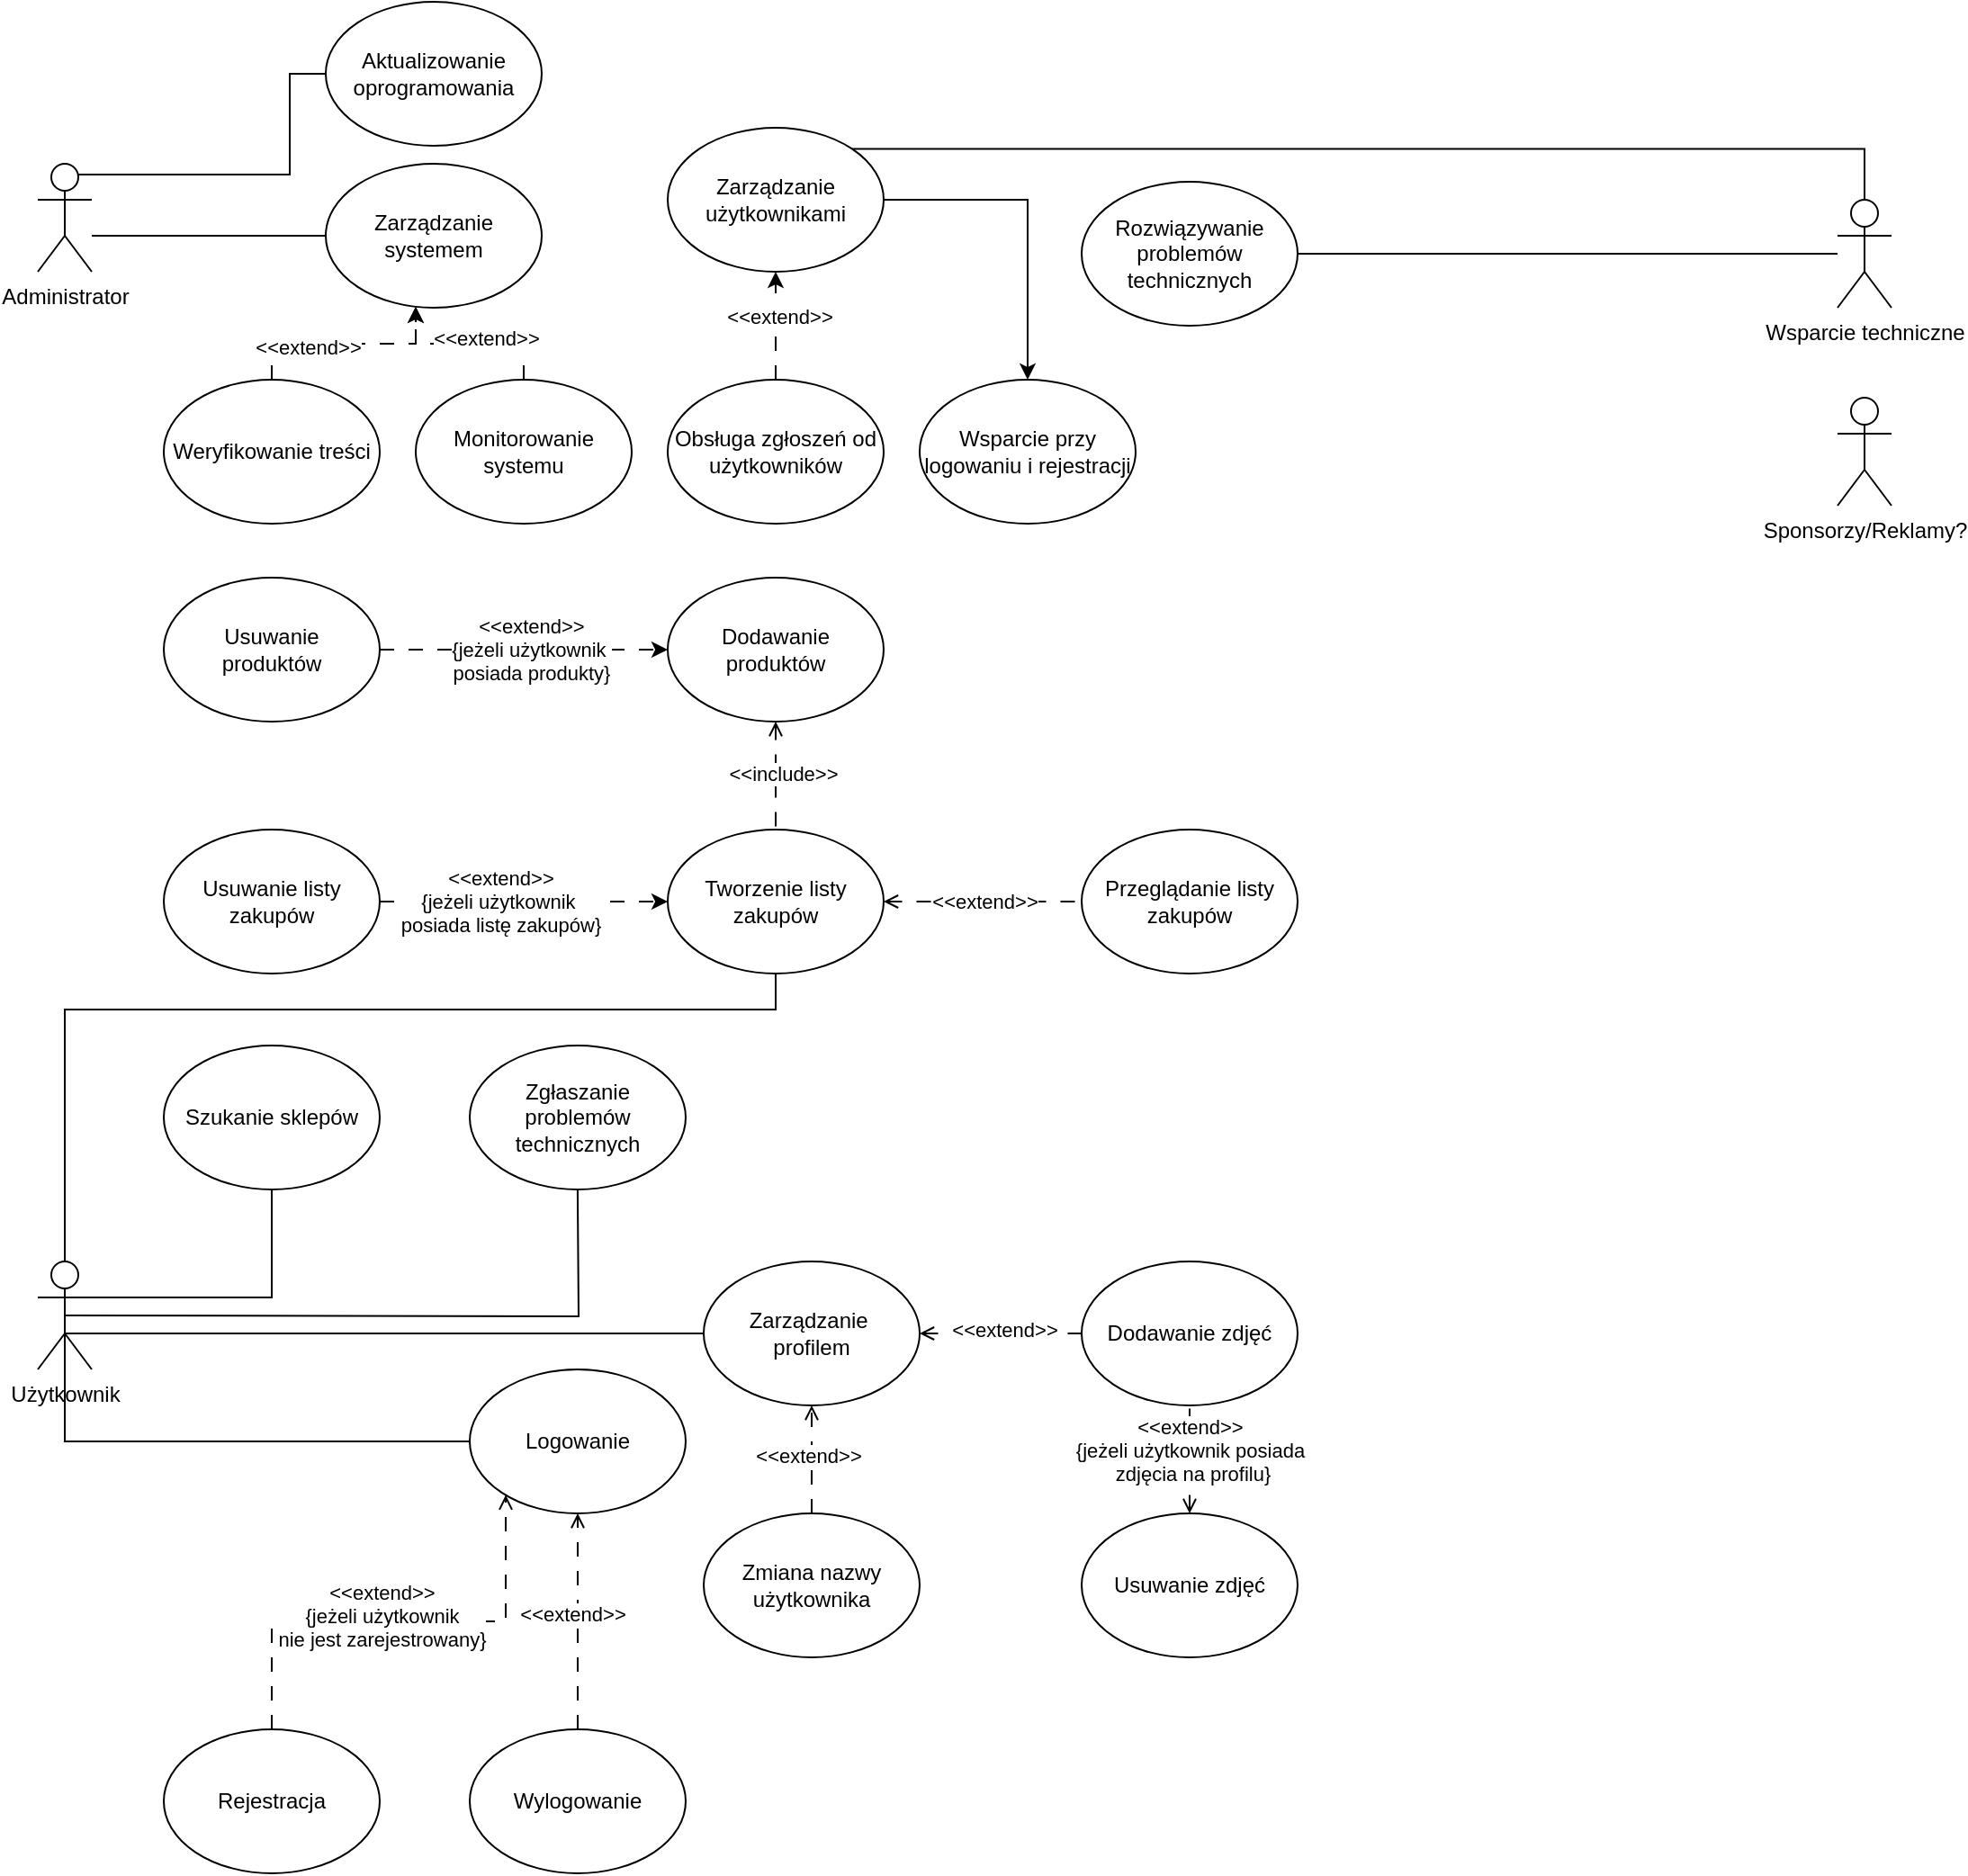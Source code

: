 <mxfile version="24.3.1" type="github">
  <diagram name="Page-1" id="LEZbWoxVUDS4-kTCrXxD">
    <mxGraphModel dx="472" dy="781" grid="1" gridSize="10" guides="1" tooltips="1" connect="1" arrows="1" fold="1" page="1" pageScale="1" pageWidth="850" pageHeight="1100" math="0" shadow="0">
      <root>
        <mxCell id="0" />
        <mxCell id="1" parent="0" />
        <mxCell id="e0XvPMYwWgMYgYlpoTrx-16" value="" style="edgeStyle=orthogonalEdgeStyle;rounded=0;orthogonalLoop=1;jettySize=auto;html=1;startArrow=none;startFill=0;endArrow=none;endFill=0;" parent="1" source="K87021AXg9v8rqYW4FeP-1" target="e0XvPMYwWgMYgYlpoTrx-7" edge="1">
          <mxGeometry relative="1" as="geometry">
            <Array as="points">
              <mxPoint x="90" y="160" />
              <mxPoint x="90" y="160" />
            </Array>
          </mxGeometry>
        </mxCell>
        <mxCell id="e0XvPMYwWgMYgYlpoTrx-17" style="edgeStyle=orthogonalEdgeStyle;rounded=0;orthogonalLoop=1;jettySize=auto;html=1;exitX=0.75;exitY=0.1;exitDx=0;exitDy=0;exitPerimeter=0;entryX=0;entryY=0.5;entryDx=0;entryDy=0;endArrow=none;endFill=0;" parent="1" source="K87021AXg9v8rqYW4FeP-1" target="K87021AXg9v8rqYW4FeP-9" edge="1">
          <mxGeometry relative="1" as="geometry">
            <Array as="points">
              <mxPoint x="170" y="126" />
              <mxPoint x="170" y="70" />
            </Array>
          </mxGeometry>
        </mxCell>
        <mxCell id="K87021AXg9v8rqYW4FeP-1" value="&lt;div&gt;Administrator&lt;/div&gt;" style="shape=umlActor;verticalLabelPosition=bottom;verticalAlign=top;html=1;outlineConnect=0;" parent="1" vertex="1">
          <mxGeometry x="30" y="120" width="30" height="60" as="geometry" />
        </mxCell>
        <mxCell id="e0XvPMYwWgMYgYlpoTrx-27" style="edgeStyle=orthogonalEdgeStyle;rounded=0;orthogonalLoop=1;jettySize=auto;html=1;endArrow=open;endFill=0;startArrow=none;startFill=0;dashed=1;dashPattern=8 8;" parent="1" source="e0XvPMYwWgMYgYlpoTrx-4" target="e0XvPMYwWgMYgYlpoTrx-3" edge="1">
          <mxGeometry relative="1" as="geometry">
            <Array as="points">
              <mxPoint x="160" y="930" />
              <mxPoint x="290" y="930" />
            </Array>
          </mxGeometry>
        </mxCell>
        <mxCell id="e0XvPMYwWgMYgYlpoTrx-53" value="&lt;div&gt;&amp;lt;&amp;lt;extend&amp;gt;&amp;gt;&lt;/div&gt;&lt;div&gt;{jeżeli użytkownik&lt;/div&gt;&lt;div&gt;nie jest zarejestrowany}&lt;/div&gt;" style="edgeLabel;html=1;align=center;verticalAlign=middle;resizable=0;points=[];" parent="e0XvPMYwWgMYgYlpoTrx-27" vertex="1" connectable="0">
          <mxGeometry x="0.123" y="3" relative="1" as="geometry">
            <mxPoint x="-25" as="offset" />
          </mxGeometry>
        </mxCell>
        <mxCell id="e0XvPMYwWgMYgYlpoTrx-74" style="edgeStyle=orthogonalEdgeStyle;rounded=0;orthogonalLoop=1;jettySize=auto;html=1;exitX=0.5;exitY=0.5;exitDx=0;exitDy=0;exitPerimeter=0;entryX=0;entryY=0.5;entryDx=0;entryDy=0;endArrow=none;endFill=0;" parent="1" source="K87021AXg9v8rqYW4FeP-2" target="e0XvPMYwWgMYgYlpoTrx-43" edge="1">
          <mxGeometry relative="1" as="geometry">
            <Array as="points">
              <mxPoint x="45" y="770" />
            </Array>
          </mxGeometry>
        </mxCell>
        <mxCell id="e0XvPMYwWgMYgYlpoTrx-75" style="edgeStyle=orthogonalEdgeStyle;rounded=0;orthogonalLoop=1;jettySize=auto;html=1;exitX=0.5;exitY=0.5;exitDx=0;exitDy=0;exitPerimeter=0;entryX=0.5;entryY=1;entryDx=0;entryDy=0;endArrow=none;endFill=0;" parent="1" source="K87021AXg9v8rqYW4FeP-2" target="e0XvPMYwWgMYgYlpoTrx-5" edge="1">
          <mxGeometry relative="1" as="geometry">
            <Array as="points">
              <mxPoint x="45" y="750" />
              <mxPoint x="160" y="750" />
            </Array>
          </mxGeometry>
        </mxCell>
        <mxCell id="e0XvPMYwWgMYgYlpoTrx-76" style="edgeStyle=orthogonalEdgeStyle;rounded=0;orthogonalLoop=1;jettySize=auto;html=1;exitX=0.5;exitY=0.5;exitDx=0;exitDy=0;exitPerimeter=0;entryX=0.5;entryY=1;entryDx=0;entryDy=0;endArrow=none;endFill=0;" parent="1" edge="1">
          <mxGeometry relative="1" as="geometry">
            <mxPoint x="44.95" y="760" as="sourcePoint" />
            <mxPoint x="329.95" y="690" as="targetPoint" />
          </mxGeometry>
        </mxCell>
        <mxCell id="K87021AXg9v8rqYW4FeP-2" value="&lt;div&gt;Użytkownik&lt;/div&gt;" style="shape=umlActor;verticalLabelPosition=bottom;verticalAlign=top;html=1;outlineConnect=0;" parent="1" vertex="1">
          <mxGeometry x="30" y="730" width="30" height="60" as="geometry" />
        </mxCell>
        <mxCell id="K87021AXg9v8rqYW4FeP-9" value="&lt;div&gt;Aktualizowanie oprogramowania&lt;/div&gt;" style="ellipse;whiteSpace=wrap;html=1;" parent="1" vertex="1">
          <mxGeometry x="190" y="30" width="120" height="80" as="geometry" />
        </mxCell>
        <mxCell id="K87021AXg9v8rqYW4FeP-10" value="Przeglądanie listy zakupów" style="ellipse;whiteSpace=wrap;html=1;" parent="1" vertex="1">
          <mxGeometry x="610" y="490" width="120" height="80" as="geometry" />
        </mxCell>
        <mxCell id="e0XvPMYwWgMYgYlpoTrx-30" style="edgeStyle=orthogonalEdgeStyle;rounded=0;orthogonalLoop=1;jettySize=auto;html=1;entryX=0;entryY=0.5;entryDx=0;entryDy=0;exitX=1;exitY=0.5;exitDx=0;exitDy=0;startArrow=open;startFill=0;endArrow=none;endFill=0;dashed=1;dashPattern=8 8;" parent="1" source="e0XvPMYwWgMYgYlpoTrx-1" target="K87021AXg9v8rqYW4FeP-10" edge="1">
          <mxGeometry relative="1" as="geometry">
            <mxPoint x="450" y="550" as="sourcePoint" />
            <mxPoint x="370" y="410" as="targetPoint" />
            <Array as="points" />
          </mxGeometry>
        </mxCell>
        <mxCell id="e0XvPMYwWgMYgYlpoTrx-71" value="&amp;lt;&amp;lt;extend&amp;gt;&amp;gt;" style="edgeLabel;html=1;align=center;verticalAlign=middle;resizable=0;points=[];" parent="e0XvPMYwWgMYgYlpoTrx-30" vertex="1" connectable="0">
          <mxGeometry x="0.499" y="-2" relative="1" as="geometry">
            <mxPoint x="-27" y="-2" as="offset" />
          </mxGeometry>
        </mxCell>
        <mxCell id="e0XvPMYwWgMYgYlpoTrx-1" value="Tworzenie listy zakupów" style="ellipse;whiteSpace=wrap;html=1;" parent="1" vertex="1">
          <mxGeometry x="380" y="490" width="120" height="80" as="geometry" />
        </mxCell>
        <mxCell id="e0XvPMYwWgMYgYlpoTrx-2" value="&lt;div&gt;Dodawanie zdjęć&lt;/div&gt;" style="ellipse;whiteSpace=wrap;html=1;" parent="1" vertex="1">
          <mxGeometry x="610" y="730" width="120" height="80" as="geometry" />
        </mxCell>
        <mxCell id="e0XvPMYwWgMYgYlpoTrx-3" value="&lt;div&gt;Logowanie&lt;/div&gt;" style="ellipse;whiteSpace=wrap;html=1;" parent="1" vertex="1">
          <mxGeometry x="270" y="790" width="120" height="80" as="geometry" />
        </mxCell>
        <mxCell id="e0XvPMYwWgMYgYlpoTrx-28" value="" style="edgeStyle=orthogonalEdgeStyle;rounded=0;orthogonalLoop=1;jettySize=auto;html=1;exitX=0.5;exitY=0.5;exitDx=0;exitDy=0;exitPerimeter=0;endArrow=none;endFill=0;" parent="1" source="K87021AXg9v8rqYW4FeP-2" target="e0XvPMYwWgMYgYlpoTrx-3" edge="1">
          <mxGeometry relative="1" as="geometry">
            <Array as="points">
              <mxPoint x="45" y="830" />
              <mxPoint x="330" y="830" />
            </Array>
          </mxGeometry>
        </mxCell>
        <mxCell id="e0XvPMYwWgMYgYlpoTrx-4" value="&lt;div&gt;Rejestracja&lt;/div&gt;" style="ellipse;whiteSpace=wrap;html=1;" parent="1" vertex="1">
          <mxGeometry x="100" y="990" width="120" height="80" as="geometry" />
        </mxCell>
        <mxCell id="e0XvPMYwWgMYgYlpoTrx-5" value="Szukanie sklepów" style="ellipse;whiteSpace=wrap;html=1;" parent="1" vertex="1">
          <mxGeometry x="100" y="610" width="120" height="80" as="geometry" />
        </mxCell>
        <mxCell id="e0XvPMYwWgMYgYlpoTrx-36" value="" style="edgeStyle=orthogonalEdgeStyle;rounded=0;orthogonalLoop=1;jettySize=auto;html=1;" parent="1" source="e0XvPMYwWgMYgYlpoTrx-6" target="e0XvPMYwWgMYgYlpoTrx-33" edge="1">
          <mxGeometry relative="1" as="geometry" />
        </mxCell>
        <mxCell id="e0XvPMYwWgMYgYlpoTrx-6" value="Zarządzanie użytkownikami" style="ellipse;whiteSpace=wrap;html=1;" parent="1" vertex="1">
          <mxGeometry x="380" y="100" width="120" height="80" as="geometry" />
        </mxCell>
        <mxCell id="e0XvPMYwWgMYgYlpoTrx-7" value="Zarządzanie systemem" style="ellipse;whiteSpace=wrap;html=1;" parent="1" vertex="1">
          <mxGeometry x="190" y="120" width="120" height="80" as="geometry" />
        </mxCell>
        <mxCell id="e0XvPMYwWgMYgYlpoTrx-18" value="" style="edgeStyle=orthogonalEdgeStyle;rounded=0;orthogonalLoop=1;jettySize=auto;html=1;dashed=1;dashPattern=8 8;" parent="1" source="e0XvPMYwWgMYgYlpoTrx-8" target="e0XvPMYwWgMYgYlpoTrx-7" edge="1">
          <mxGeometry relative="1" as="geometry">
            <Array as="points">
              <mxPoint x="160" y="220" />
              <mxPoint x="240" y="220" />
            </Array>
          </mxGeometry>
        </mxCell>
        <mxCell id="Vl1ABShufQXzU-Sie8y4-1" value="&amp;lt;&amp;lt;extend&amp;gt;&amp;gt;" style="edgeLabel;html=1;align=center;verticalAlign=middle;resizable=0;points=[];" vertex="1" connectable="0" parent="e0XvPMYwWgMYgYlpoTrx-18">
          <mxGeometry x="-0.339" y="-2" relative="1" as="geometry">
            <mxPoint as="offset" />
          </mxGeometry>
        </mxCell>
        <mxCell id="e0XvPMYwWgMYgYlpoTrx-8" value="Weryfikowanie treści" style="ellipse;whiteSpace=wrap;html=1;" parent="1" vertex="1">
          <mxGeometry x="100" y="240" width="120" height="80" as="geometry" />
        </mxCell>
        <mxCell id="e0XvPMYwWgMYgYlpoTrx-20" style="edgeStyle=orthogonalEdgeStyle;rounded=0;orthogonalLoop=1;jettySize=auto;html=1;endArrow=none;endFill=0;" parent="1" source="e0XvPMYwWgMYgYlpoTrx-9" target="e0XvPMYwWgMYgYlpoTrx-12" edge="1">
          <mxGeometry relative="1" as="geometry" />
        </mxCell>
        <mxCell id="e0XvPMYwWgMYgYlpoTrx-77" style="edgeStyle=orthogonalEdgeStyle;rounded=0;orthogonalLoop=1;jettySize=auto;html=1;exitX=0.5;exitY=0;exitDx=0;exitDy=0;exitPerimeter=0;entryX=1;entryY=0;entryDx=0;entryDy=0;endArrow=none;endFill=0;" parent="1" source="e0XvPMYwWgMYgYlpoTrx-9" target="e0XvPMYwWgMYgYlpoTrx-6" edge="1">
          <mxGeometry relative="1" as="geometry" />
        </mxCell>
        <mxCell id="e0XvPMYwWgMYgYlpoTrx-9" value="&lt;div&gt;Wsparcie techniczne&lt;/div&gt;" style="shape=umlActor;verticalLabelPosition=bottom;verticalAlign=top;html=1;outlineConnect=0;" parent="1" vertex="1">
          <mxGeometry x="1030" y="140" width="30" height="60" as="geometry" />
        </mxCell>
        <mxCell id="e0XvPMYwWgMYgYlpoTrx-10" value="&lt;div&gt;Sponsorzy/Reklamy?&lt;/div&gt;" style="shape=umlActor;verticalLabelPosition=bottom;verticalAlign=top;html=1;outlineConnect=0;" parent="1" vertex="1">
          <mxGeometry x="1030" y="250" width="30" height="60" as="geometry" />
        </mxCell>
        <mxCell id="e0XvPMYwWgMYgYlpoTrx-21" value="" style="edgeStyle=orthogonalEdgeStyle;rounded=0;orthogonalLoop=1;jettySize=auto;html=1;dashed=1;dashPattern=8 8;" parent="1" source="e0XvPMYwWgMYgYlpoTrx-11" target="e0XvPMYwWgMYgYlpoTrx-6" edge="1">
          <mxGeometry relative="1" as="geometry" />
        </mxCell>
        <mxCell id="Vl1ABShufQXzU-Sie8y4-2" value="&amp;lt;&amp;lt;extend&amp;gt;&amp;gt;" style="edgeLabel;html=1;align=center;verticalAlign=middle;resizable=0;points=[];" vertex="1" connectable="0" parent="e0XvPMYwWgMYgYlpoTrx-21">
          <mxGeometry x="0.167" y="-2" relative="1" as="geometry">
            <mxPoint as="offset" />
          </mxGeometry>
        </mxCell>
        <mxCell id="e0XvPMYwWgMYgYlpoTrx-11" value="Obsługa zgłoszeń od użytkowników" style="ellipse;whiteSpace=wrap;html=1;" parent="1" vertex="1">
          <mxGeometry x="380" y="240" width="120" height="80" as="geometry" />
        </mxCell>
        <mxCell id="e0XvPMYwWgMYgYlpoTrx-12" value="Rozwiązywanie problemów technicznych" style="ellipse;whiteSpace=wrap;html=1;" parent="1" vertex="1">
          <mxGeometry x="610" y="130" width="120" height="80" as="geometry" />
        </mxCell>
        <mxCell id="e0XvPMYwWgMYgYlpoTrx-33" value="Wsparcie przy logowaniu i rejestracji" style="ellipse;whiteSpace=wrap;html=1;" parent="1" vertex="1">
          <mxGeometry x="520" y="240" width="120" height="80" as="geometry" />
        </mxCell>
        <mxCell id="e0XvPMYwWgMYgYlpoTrx-37" value="Zgłaszanie problemów technicznych" style="ellipse;whiteSpace=wrap;html=1;" parent="1" vertex="1">
          <mxGeometry x="270" y="610" width="120" height="80" as="geometry" />
        </mxCell>
        <mxCell id="e0XvPMYwWgMYgYlpoTrx-40" value="" style="edgeStyle=orthogonalEdgeStyle;rounded=0;orthogonalLoop=1;jettySize=auto;html=1;dashed=1;dashPattern=8 8;" parent="1" source="e0XvPMYwWgMYgYlpoTrx-39" target="e0XvPMYwWgMYgYlpoTrx-1" edge="1">
          <mxGeometry relative="1" as="geometry" />
        </mxCell>
        <mxCell id="e0XvPMYwWgMYgYlpoTrx-65" value="&lt;div&gt;&amp;lt;&amp;lt;extend&amp;gt;&amp;gt;&lt;/div&gt;&lt;div&gt;{jeżeli użytkownik&amp;nbsp;&lt;/div&gt;&lt;div&gt;posiada listę zakupów}&lt;br&gt;&lt;/div&gt;" style="edgeLabel;html=1;align=center;verticalAlign=middle;resizable=0;points=[];" parent="e0XvPMYwWgMYgYlpoTrx-40" vertex="1" connectable="0">
          <mxGeometry x="-0.279" relative="1" as="geometry">
            <mxPoint x="9" as="offset" />
          </mxGeometry>
        </mxCell>
        <mxCell id="e0XvPMYwWgMYgYlpoTrx-39" value="Usuwanie listy zakupów" style="ellipse;whiteSpace=wrap;html=1;" parent="1" vertex="1">
          <mxGeometry x="100" y="490" width="120" height="80" as="geometry" />
        </mxCell>
        <mxCell id="e0XvPMYwWgMYgYlpoTrx-42" style="edgeStyle=orthogonalEdgeStyle;rounded=0;orthogonalLoop=1;jettySize=auto;html=1;startArrow=open;startFill=0;endArrow=none;endFill=0;dashed=1;dashPattern=8 8;" parent="1" source="e0XvPMYwWgMYgYlpoTrx-41" target="e0XvPMYwWgMYgYlpoTrx-1" edge="1">
          <mxGeometry relative="1" as="geometry">
            <Array as="points" />
          </mxGeometry>
        </mxCell>
        <mxCell id="e0XvPMYwWgMYgYlpoTrx-72" value="&amp;lt;&amp;lt;include&amp;gt;&amp;gt;" style="edgeLabel;html=1;align=center;verticalAlign=middle;resizable=0;points=[];" parent="e0XvPMYwWgMYgYlpoTrx-42" vertex="1" connectable="0">
          <mxGeometry x="-0.041" y="4" relative="1" as="geometry">
            <mxPoint as="offset" />
          </mxGeometry>
        </mxCell>
        <mxCell id="e0XvPMYwWgMYgYlpoTrx-41" value="Dodawanie produktów" style="ellipse;whiteSpace=wrap;html=1;" parent="1" vertex="1">
          <mxGeometry x="380" y="350" width="120" height="80" as="geometry" />
        </mxCell>
        <mxCell id="e0XvPMYwWgMYgYlpoTrx-44" value="" style="edgeStyle=orthogonalEdgeStyle;rounded=0;orthogonalLoop=1;jettySize=auto;html=1;startArrow=open;startFill=0;endArrow=none;endFill=0;dashed=1;dashPattern=8 8;" parent="1" source="e0XvPMYwWgMYgYlpoTrx-43" target="e0XvPMYwWgMYgYlpoTrx-2" edge="1">
          <mxGeometry relative="1" as="geometry" />
        </mxCell>
        <mxCell id="Vl1ABShufQXzU-Sie8y4-8" value="&amp;lt;&amp;lt;extend&amp;gt;&amp;gt;" style="edgeLabel;html=1;align=center;verticalAlign=middle;resizable=0;points=[];" vertex="1" connectable="0" parent="e0XvPMYwWgMYgYlpoTrx-44">
          <mxGeometry x="0.044" y="2" relative="1" as="geometry">
            <mxPoint as="offset" />
          </mxGeometry>
        </mxCell>
        <mxCell id="e0XvPMYwWgMYgYlpoTrx-43" value="&lt;div&gt;Zarządzanie&amp;nbsp;&lt;/div&gt;&lt;div&gt;profilem&lt;/div&gt;" style="ellipse;whiteSpace=wrap;html=1;" parent="1" vertex="1">
          <mxGeometry x="400" y="730" width="120" height="80" as="geometry" />
        </mxCell>
        <mxCell id="e0XvPMYwWgMYgYlpoTrx-48" value="" style="edgeStyle=orthogonalEdgeStyle;rounded=0;orthogonalLoop=1;jettySize=auto;html=1;endArrow=open;endFill=0;startArrow=none;startFill=0;dashed=1;dashPattern=8 8;" parent="1" source="e0XvPMYwWgMYgYlpoTrx-47" target="e0XvPMYwWgMYgYlpoTrx-43" edge="1">
          <mxGeometry relative="1" as="geometry" />
        </mxCell>
        <mxCell id="e0XvPMYwWgMYgYlpoTrx-62" value="&lt;div&gt;&amp;lt;&amp;lt;extend&amp;gt;&amp;gt;&lt;/div&gt;" style="edgeLabel;html=1;align=center;verticalAlign=middle;resizable=0;points=[];" parent="e0XvPMYwWgMYgYlpoTrx-48" vertex="1" connectable="0">
          <mxGeometry x="0.078" y="2" relative="1" as="geometry">
            <mxPoint as="offset" />
          </mxGeometry>
        </mxCell>
        <mxCell id="e0XvPMYwWgMYgYlpoTrx-47" value="&lt;div&gt;Zmiana nazwy użytkownika&lt;/div&gt;" style="ellipse;whiteSpace=wrap;html=1;" parent="1" vertex="1">
          <mxGeometry x="400" y="870" width="120" height="80" as="geometry" />
        </mxCell>
        <mxCell id="e0XvPMYwWgMYgYlpoTrx-50" value="" style="edgeStyle=orthogonalEdgeStyle;rounded=0;orthogonalLoop=1;jettySize=auto;html=1;startArrow=none;startFill=0;endArrow=open;endFill=0;dashed=1;dashPattern=8 8;exitX=0.5;exitY=0;exitDx=0;exitDy=0;" parent="1" source="e0XvPMYwWgMYgYlpoTrx-49" edge="1">
          <mxGeometry relative="1" as="geometry">
            <mxPoint x="330" y="870" as="targetPoint" />
            <Array as="points">
              <mxPoint x="330" y="890" />
              <mxPoint x="330" y="890" />
            </Array>
          </mxGeometry>
        </mxCell>
        <mxCell id="e0XvPMYwWgMYgYlpoTrx-60" value="&lt;div&gt;&amp;lt;&amp;lt;extend&amp;gt;&amp;gt;&lt;/div&gt;" style="edgeLabel;html=1;align=center;verticalAlign=middle;resizable=0;points=[];" parent="e0XvPMYwWgMYgYlpoTrx-50" vertex="1" connectable="0">
          <mxGeometry x="0.078" y="3" relative="1" as="geometry">
            <mxPoint as="offset" />
          </mxGeometry>
        </mxCell>
        <mxCell id="e0XvPMYwWgMYgYlpoTrx-49" value="Wylogowanie" style="ellipse;whiteSpace=wrap;html=1;" parent="1" vertex="1">
          <mxGeometry x="270" y="990" width="120" height="80" as="geometry" />
        </mxCell>
        <mxCell id="e0XvPMYwWgMYgYlpoTrx-56" style="edgeStyle=orthogonalEdgeStyle;rounded=0;orthogonalLoop=1;jettySize=auto;html=1;exitX=1;exitY=0.5;exitDx=0;exitDy=0;entryX=0;entryY=0.5;entryDx=0;entryDy=0;dashed=1;dashPattern=8 8;" parent="1" source="e0XvPMYwWgMYgYlpoTrx-55" target="e0XvPMYwWgMYgYlpoTrx-41" edge="1">
          <mxGeometry relative="1" as="geometry">
            <Array as="points">
              <mxPoint x="370" y="390" />
              <mxPoint x="370" y="390" />
            </Array>
          </mxGeometry>
        </mxCell>
        <mxCell id="e0XvPMYwWgMYgYlpoTrx-70" value="&lt;div&gt;&amp;lt;&amp;lt;extend&amp;gt;&amp;gt;&lt;/div&gt;&lt;div&gt;{jeżeli użytkownik&amp;nbsp;&lt;/div&gt;&lt;div&gt;posiada produkty}&lt;br&gt;&lt;/div&gt;" style="edgeLabel;html=1;align=center;verticalAlign=middle;resizable=0;points=[];" parent="e0XvPMYwWgMYgYlpoTrx-56" vertex="1" connectable="0">
          <mxGeometry x="-0.304" y="-1" relative="1" as="geometry">
            <mxPoint x="28" y="-1" as="offset" />
          </mxGeometry>
        </mxCell>
        <mxCell id="e0XvPMYwWgMYgYlpoTrx-55" value="&lt;div&gt;Usuwanie&lt;/div&gt;&lt;div&gt;produktów&lt;/div&gt;" style="ellipse;whiteSpace=wrap;html=1;" parent="1" vertex="1">
          <mxGeometry x="100" y="350" width="120" height="80" as="geometry" />
        </mxCell>
        <mxCell id="e0XvPMYwWgMYgYlpoTrx-58" style="edgeStyle=orthogonalEdgeStyle;rounded=0;orthogonalLoop=1;jettySize=auto;html=1;exitX=0.5;exitY=0;exitDx=0;exitDy=0;entryX=0.5;entryY=1;entryDx=0;entryDy=0;startArrow=open;startFill=0;endArrow=none;endFill=0;dashed=1;dashPattern=8 8;" parent="1" source="e0XvPMYwWgMYgYlpoTrx-57" target="e0XvPMYwWgMYgYlpoTrx-2" edge="1">
          <mxGeometry relative="1" as="geometry" />
        </mxCell>
        <mxCell id="e0XvPMYwWgMYgYlpoTrx-64" value="&lt;div&gt;&amp;lt;&amp;lt;extend&amp;gt;&amp;gt;&lt;/div&gt;&lt;div&gt;{jeżeli użytkownik posiada&lt;/div&gt;&lt;div&gt;&amp;nbsp;zdjęcia na profilu}&lt;br&gt;&lt;/div&gt;" style="edgeLabel;html=1;align=center;verticalAlign=middle;resizable=0;points=[];" parent="e0XvPMYwWgMYgYlpoTrx-58" vertex="1" connectable="0">
          <mxGeometry x="0.162" relative="1" as="geometry">
            <mxPoint as="offset" />
          </mxGeometry>
        </mxCell>
        <mxCell id="e0XvPMYwWgMYgYlpoTrx-57" value="Usuwanie zdjęć" style="ellipse;whiteSpace=wrap;html=1;" parent="1" vertex="1">
          <mxGeometry x="610" y="870" width="120" height="80" as="geometry" />
        </mxCell>
        <mxCell id="e0XvPMYwWgMYgYlpoTrx-69" style="edgeStyle=orthogonalEdgeStyle;rounded=0;orthogonalLoop=1;jettySize=auto;html=1;exitX=0.5;exitY=0;exitDx=0;exitDy=0;exitPerimeter=0;entryX=0.5;entryY=1;entryDx=0;entryDy=0;endArrow=none;endFill=0;" parent="1" source="K87021AXg9v8rqYW4FeP-2" target="e0XvPMYwWgMYgYlpoTrx-1" edge="1">
          <mxGeometry relative="1" as="geometry">
            <mxPoint x="425" y="570" as="targetPoint" />
            <Array as="points">
              <mxPoint x="45" y="590" />
              <mxPoint x="440" y="590" />
            </Array>
          </mxGeometry>
        </mxCell>
        <mxCell id="Vl1ABShufQXzU-Sie8y4-4" value="" style="edgeStyle=orthogonalEdgeStyle;rounded=0;orthogonalLoop=1;jettySize=auto;html=1;dashed=1;dashPattern=8 8;" edge="1" parent="1" source="Vl1ABShufQXzU-Sie8y4-3" target="e0XvPMYwWgMYgYlpoTrx-7">
          <mxGeometry relative="1" as="geometry">
            <Array as="points">
              <mxPoint x="300" y="220" />
              <mxPoint x="240" y="220" />
            </Array>
          </mxGeometry>
        </mxCell>
        <mxCell id="Vl1ABShufQXzU-Sie8y4-5" value="&amp;lt;&amp;lt;extend&amp;gt;&amp;gt;" style="edgeLabel;html=1;align=center;verticalAlign=middle;resizable=0;points=[];" vertex="1" connectable="0" parent="Vl1ABShufQXzU-Sie8y4-4">
          <mxGeometry x="-0.178" y="-3" relative="1" as="geometry">
            <mxPoint as="offset" />
          </mxGeometry>
        </mxCell>
        <mxCell id="Vl1ABShufQXzU-Sie8y4-3" value="&lt;div&gt;Monitorowanie&lt;/div&gt;&lt;div&gt;systemu&lt;/div&gt;" style="ellipse;whiteSpace=wrap;html=1;" vertex="1" parent="1">
          <mxGeometry x="240" y="240" width="120" height="80" as="geometry" />
        </mxCell>
      </root>
    </mxGraphModel>
  </diagram>
</mxfile>
